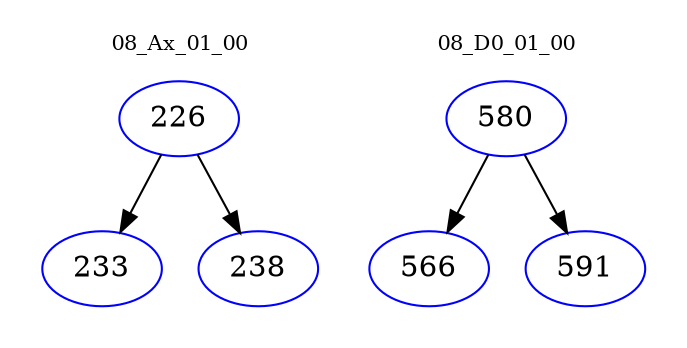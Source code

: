 digraph{
subgraph cluster_0 {
color = white
label = "08_Ax_01_00";
fontsize=10;
T0_226 [label="226", color="blue"]
T0_226 -> T0_233 [color="black"]
T0_233 [label="233", color="blue"]
T0_226 -> T0_238 [color="black"]
T0_238 [label="238", color="blue"]
}
subgraph cluster_1 {
color = white
label = "08_D0_01_00";
fontsize=10;
T1_580 [label="580", color="blue"]
T1_580 -> T1_566 [color="black"]
T1_566 [label="566", color="blue"]
T1_580 -> T1_591 [color="black"]
T1_591 [label="591", color="blue"]
}
}
